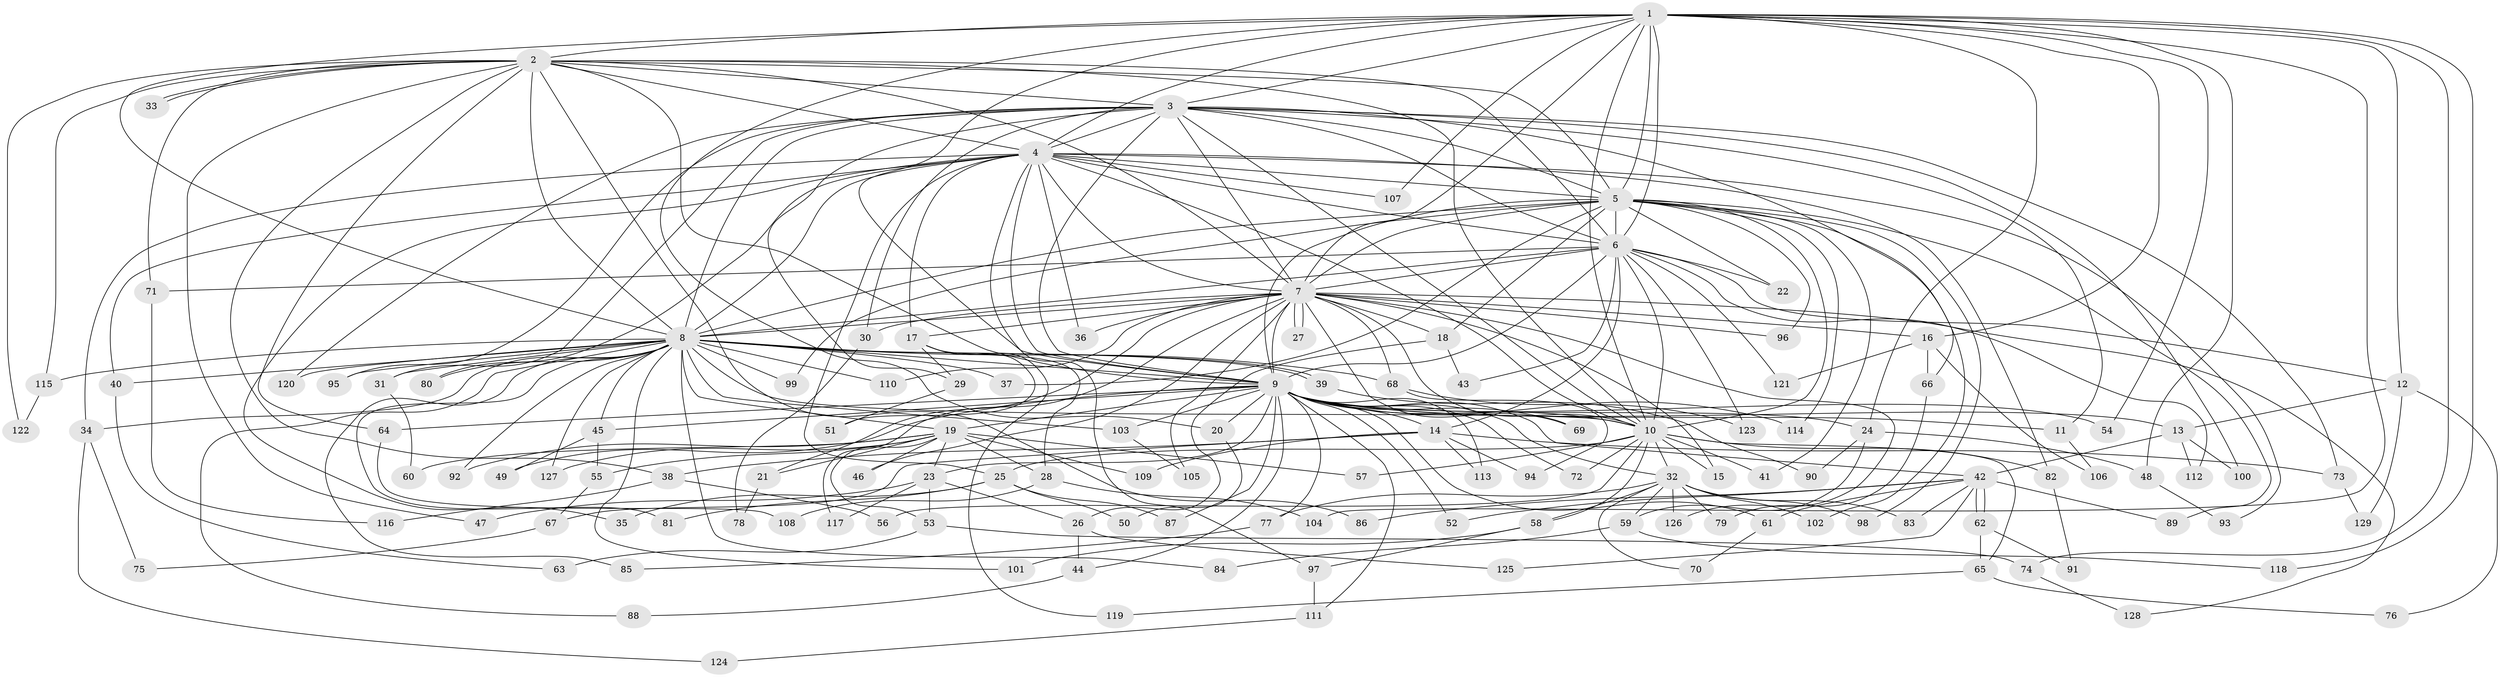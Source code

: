 // Generated by graph-tools (version 1.1) at 2025/25/03/09/25 03:25:48]
// undirected, 129 vertices, 283 edges
graph export_dot {
graph [start="1"]
  node [color=gray90,style=filled];
  1;
  2;
  3;
  4;
  5;
  6;
  7;
  8;
  9;
  10;
  11;
  12;
  13;
  14;
  15;
  16;
  17;
  18;
  19;
  20;
  21;
  22;
  23;
  24;
  25;
  26;
  27;
  28;
  29;
  30;
  31;
  32;
  33;
  34;
  35;
  36;
  37;
  38;
  39;
  40;
  41;
  42;
  43;
  44;
  45;
  46;
  47;
  48;
  49;
  50;
  51;
  52;
  53;
  54;
  55;
  56;
  57;
  58;
  59;
  60;
  61;
  62;
  63;
  64;
  65;
  66;
  67;
  68;
  69;
  70;
  71;
  72;
  73;
  74;
  75;
  76;
  77;
  78;
  79;
  80;
  81;
  82;
  83;
  84;
  85;
  86;
  87;
  88;
  89;
  90;
  91;
  92;
  93;
  94;
  95;
  96;
  97;
  98;
  99;
  100;
  101;
  102;
  103;
  104;
  105;
  106;
  107;
  108;
  109;
  110;
  111;
  112;
  113;
  114;
  115;
  116;
  117;
  118;
  119;
  120;
  121;
  122;
  123;
  124;
  125;
  126;
  127;
  128;
  129;
  1 -- 2;
  1 -- 3;
  1 -- 4;
  1 -- 5;
  1 -- 6;
  1 -- 7;
  1 -- 8;
  1 -- 9;
  1 -- 10;
  1 -- 12;
  1 -- 16;
  1 -- 20;
  1 -- 24;
  1 -- 48;
  1 -- 54;
  1 -- 74;
  1 -- 104;
  1 -- 107;
  1 -- 118;
  2 -- 3;
  2 -- 4;
  2 -- 5;
  2 -- 6;
  2 -- 7;
  2 -- 8;
  2 -- 9;
  2 -- 10;
  2 -- 33;
  2 -- 33;
  2 -- 38;
  2 -- 47;
  2 -- 64;
  2 -- 71;
  2 -- 86;
  2 -- 115;
  2 -- 122;
  3 -- 4;
  3 -- 5;
  3 -- 6;
  3 -- 7;
  3 -- 8;
  3 -- 9;
  3 -- 10;
  3 -- 11;
  3 -- 29;
  3 -- 30;
  3 -- 31;
  3 -- 66;
  3 -- 73;
  3 -- 95;
  3 -- 100;
  3 -- 120;
  4 -- 5;
  4 -- 6;
  4 -- 7;
  4 -- 8;
  4 -- 9;
  4 -- 10;
  4 -- 17;
  4 -- 25;
  4 -- 34;
  4 -- 35;
  4 -- 36;
  4 -- 40;
  4 -- 80;
  4 -- 82;
  4 -- 93;
  4 -- 97;
  4 -- 107;
  5 -- 6;
  5 -- 7;
  5 -- 8;
  5 -- 9;
  5 -- 10;
  5 -- 18;
  5 -- 22;
  5 -- 37;
  5 -- 41;
  5 -- 89;
  5 -- 96;
  5 -- 98;
  5 -- 99;
  5 -- 102;
  5 -- 114;
  6 -- 7;
  6 -- 8;
  6 -- 9;
  6 -- 10;
  6 -- 12;
  6 -- 14;
  6 -- 22;
  6 -- 43;
  6 -- 71;
  6 -- 112;
  6 -- 121;
  6 -- 123;
  7 -- 8;
  7 -- 9;
  7 -- 10;
  7 -- 15;
  7 -- 16;
  7 -- 17;
  7 -- 18;
  7 -- 21;
  7 -- 27;
  7 -- 27;
  7 -- 30;
  7 -- 36;
  7 -- 46;
  7 -- 68;
  7 -- 69;
  7 -- 96;
  7 -- 105;
  7 -- 110;
  7 -- 117;
  7 -- 126;
  7 -- 128;
  8 -- 9;
  8 -- 10;
  8 -- 19;
  8 -- 31;
  8 -- 34;
  8 -- 37;
  8 -- 39;
  8 -- 39;
  8 -- 40;
  8 -- 45;
  8 -- 68;
  8 -- 80;
  8 -- 81;
  8 -- 84;
  8 -- 85;
  8 -- 88;
  8 -- 92;
  8 -- 95;
  8 -- 99;
  8 -- 101;
  8 -- 103;
  8 -- 110;
  8 -- 115;
  8 -- 120;
  8 -- 127;
  9 -- 10;
  9 -- 11;
  9 -- 13;
  9 -- 14;
  9 -- 19;
  9 -- 20;
  9 -- 23;
  9 -- 24;
  9 -- 32;
  9 -- 42;
  9 -- 44;
  9 -- 45;
  9 -- 49;
  9 -- 52;
  9 -- 54;
  9 -- 61;
  9 -- 64;
  9 -- 69;
  9 -- 72;
  9 -- 77;
  9 -- 87;
  9 -- 103;
  9 -- 111;
  9 -- 113;
  9 -- 114;
  10 -- 15;
  10 -- 25;
  10 -- 32;
  10 -- 41;
  10 -- 56;
  10 -- 57;
  10 -- 58;
  10 -- 65;
  10 -- 72;
  10 -- 82;
  11 -- 106;
  12 -- 13;
  12 -- 76;
  12 -- 129;
  13 -- 42;
  13 -- 100;
  13 -- 112;
  14 -- 38;
  14 -- 67;
  14 -- 73;
  14 -- 94;
  14 -- 109;
  14 -- 113;
  16 -- 66;
  16 -- 106;
  16 -- 121;
  17 -- 28;
  17 -- 29;
  17 -- 51;
  17 -- 119;
  18 -- 26;
  18 -- 43;
  19 -- 21;
  19 -- 23;
  19 -- 28;
  19 -- 46;
  19 -- 53;
  19 -- 55;
  19 -- 57;
  19 -- 60;
  19 -- 92;
  19 -- 109;
  19 -- 127;
  20 -- 50;
  21 -- 78;
  23 -- 26;
  23 -- 47;
  23 -- 53;
  23 -- 117;
  24 -- 48;
  24 -- 59;
  24 -- 90;
  25 -- 35;
  25 -- 50;
  25 -- 81;
  25 -- 87;
  26 -- 44;
  26 -- 125;
  28 -- 104;
  28 -- 108;
  29 -- 51;
  30 -- 78;
  31 -- 60;
  32 -- 58;
  32 -- 59;
  32 -- 70;
  32 -- 77;
  32 -- 79;
  32 -- 83;
  32 -- 98;
  32 -- 102;
  32 -- 126;
  34 -- 75;
  34 -- 124;
  38 -- 56;
  38 -- 116;
  39 -- 90;
  40 -- 63;
  42 -- 52;
  42 -- 61;
  42 -- 62;
  42 -- 62;
  42 -- 83;
  42 -- 86;
  42 -- 89;
  42 -- 125;
  44 -- 88;
  45 -- 49;
  45 -- 55;
  48 -- 93;
  53 -- 63;
  53 -- 74;
  55 -- 67;
  58 -- 97;
  58 -- 101;
  59 -- 84;
  59 -- 118;
  61 -- 70;
  62 -- 65;
  62 -- 91;
  64 -- 108;
  65 -- 76;
  65 -- 119;
  66 -- 79;
  67 -- 75;
  68 -- 94;
  68 -- 123;
  71 -- 116;
  73 -- 129;
  74 -- 128;
  77 -- 85;
  82 -- 91;
  97 -- 111;
  103 -- 105;
  111 -- 124;
  115 -- 122;
}
